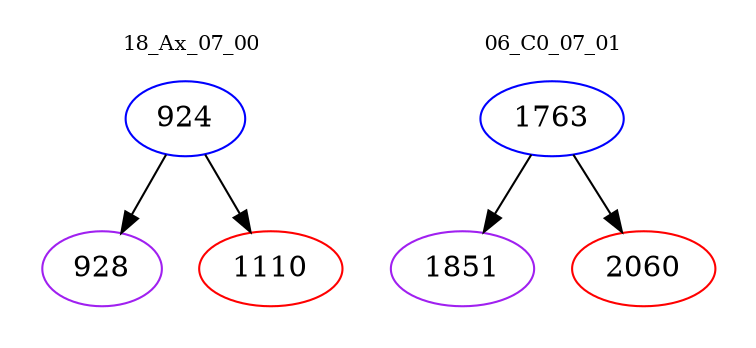 digraph{
subgraph cluster_0 {
color = white
label = "18_Ax_07_00";
fontsize=10;
T0_924 [label="924", color="blue"]
T0_924 -> T0_928 [color="black"]
T0_928 [label="928", color="purple"]
T0_924 -> T0_1110 [color="black"]
T0_1110 [label="1110", color="red"]
}
subgraph cluster_1 {
color = white
label = "06_C0_07_01";
fontsize=10;
T1_1763 [label="1763", color="blue"]
T1_1763 -> T1_1851 [color="black"]
T1_1851 [label="1851", color="purple"]
T1_1763 -> T1_2060 [color="black"]
T1_2060 [label="2060", color="red"]
}
}
